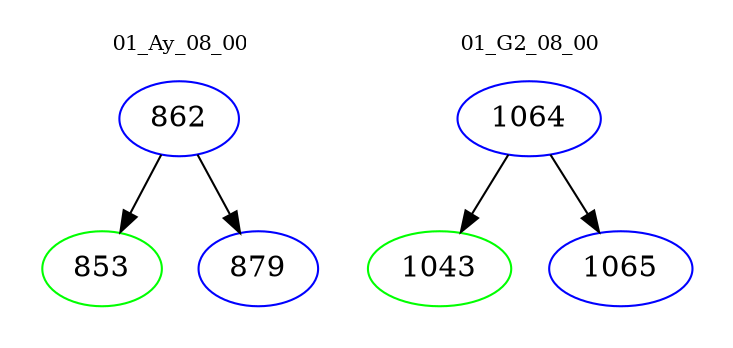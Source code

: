 digraph{
subgraph cluster_0 {
color = white
label = "01_Ay_08_00";
fontsize=10;
T0_862 [label="862", color="blue"]
T0_862 -> T0_853 [color="black"]
T0_853 [label="853", color="green"]
T0_862 -> T0_879 [color="black"]
T0_879 [label="879", color="blue"]
}
subgraph cluster_1 {
color = white
label = "01_G2_08_00";
fontsize=10;
T1_1064 [label="1064", color="blue"]
T1_1064 -> T1_1043 [color="black"]
T1_1043 [label="1043", color="green"]
T1_1064 -> T1_1065 [color="black"]
T1_1065 [label="1065", color="blue"]
}
}
